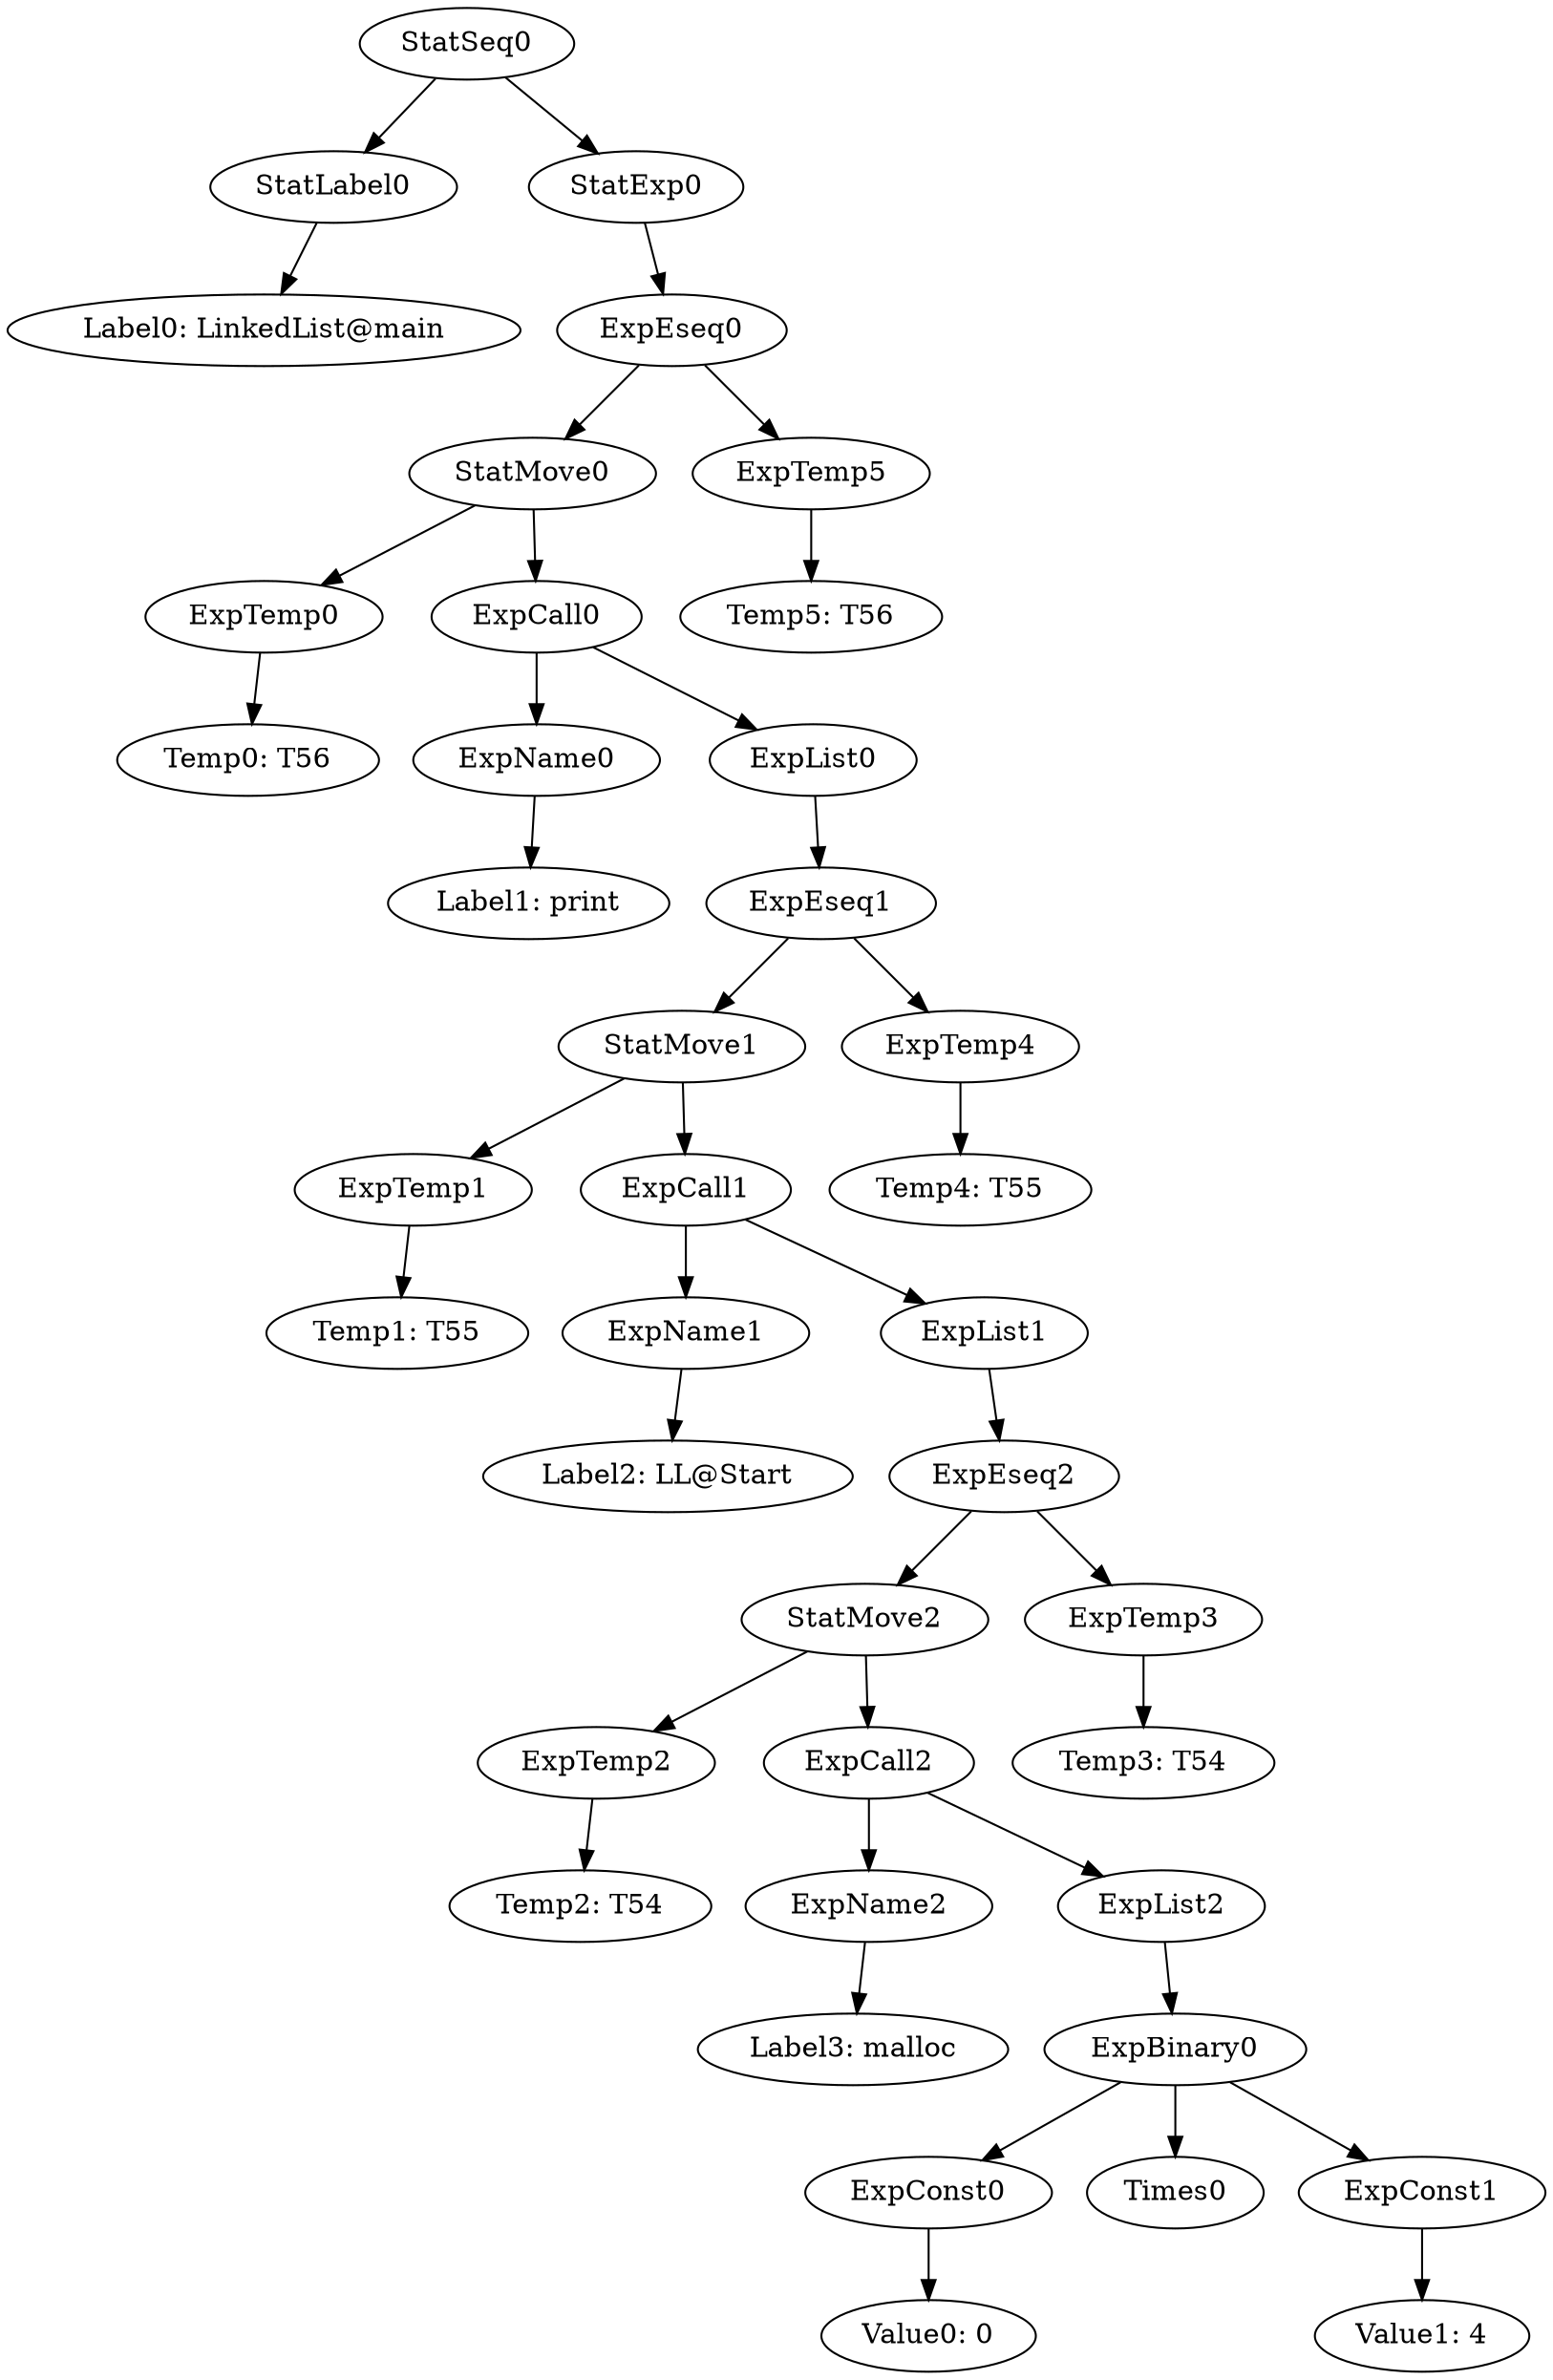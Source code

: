 digraph {
	ordering = out;
	StatExp0 -> ExpEseq0;
	ExpEseq0 -> StatMove0;
	ExpEseq0 -> ExpTemp5;
	ExpList0 -> ExpEseq1;
	ExpTemp4 -> "Temp4: T55";
	ExpName1 -> "Label2: LL@Start";
	StatMove1 -> ExpTemp1;
	StatMove1 -> ExpCall1;
	ExpConst1 -> "Value1: 4";
	ExpList1 -> ExpEseq2;
	ExpCall0 -> ExpName0;
	ExpCall0 -> ExpList0;
	ExpName0 -> "Label1: print";
	StatLabel0 -> "Label0: LinkedList@main";
	ExpTemp3 -> "Temp3: T54";
	ExpTemp0 -> "Temp0: T56";
	ExpList2 -> ExpBinary0;
	ExpCall1 -> ExpName1;
	ExpCall1 -> ExpList1;
	ExpCall2 -> ExpName2;
	ExpCall2 -> ExpList2;
	ExpTemp2 -> "Temp2: T54";
	StatMove2 -> ExpTemp2;
	StatMove2 -> ExpCall2;
	ExpTemp5 -> "Temp5: T56";
	ExpTemp1 -> "Temp1: T55";
	StatSeq0 -> StatLabel0;
	StatSeq0 -> StatExp0;
	ExpName2 -> "Label3: malloc";
	ExpConst0 -> "Value0: 0";
	ExpBinary0 -> ExpConst0;
	ExpBinary0 -> Times0;
	ExpBinary0 -> ExpConst1;
	ExpEseq2 -> StatMove2;
	ExpEseq2 -> ExpTemp3;
	StatMove0 -> ExpTemp0;
	StatMove0 -> ExpCall0;
	ExpEseq1 -> StatMove1;
	ExpEseq1 -> ExpTemp4;
}

